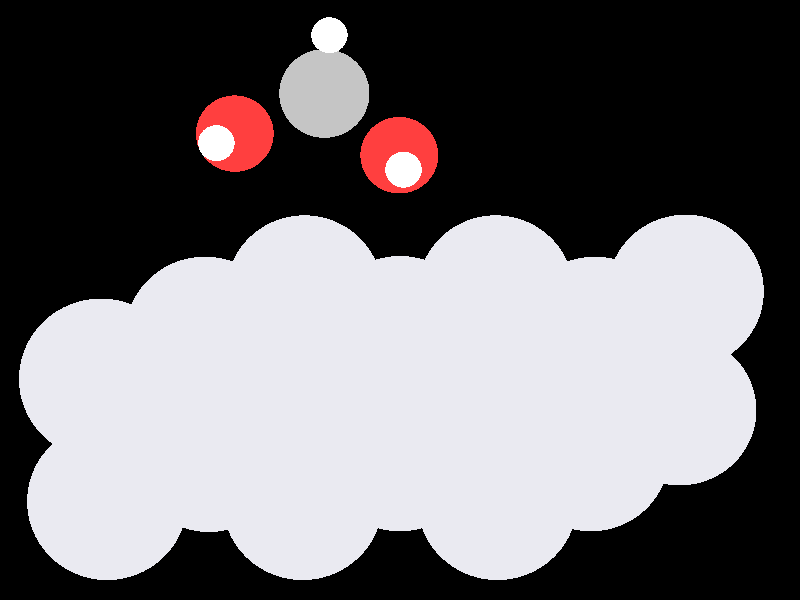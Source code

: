 #include "colors.inc"
#include "finish.inc"

global_settings {assumed_gamma 1 max_trace_level 6}
background {color White transmit 1.0}
camera {perspective
  right -11.34*x up 8.66*y
  direction 100.00*z
  location <0,0,100.00> look_at <0,0,0>}


light_source {<  2.00,   3.00,  40.00> color White
  area_light <0.70, 0, 0>, <0, 0.70, 0>, 3, 3
  adaptive 1 jitter}
// no fog
#declare simple = finish {phong 0.7}
#declare pale = finish {ambient 0.5 diffuse 0.85 roughness 0.001 specular 0.200 }
#declare intermediate = finish {ambient 0.3 diffuse 0.6 specular 0.1 roughness 0.04}
#declare vmd = finish {ambient 0.0 diffuse 0.65 phong 0.1 phong_size 40.0 specular 0.5 }
#declare jmol = finish {ambient 0.2 diffuse 0.6 specular 1 roughness 0.001 metallic}
#declare ase2 = finish {ambient 0.05 brilliance 3 diffuse 0.6 metallic specular 0.7 roughness 0.04 reflection 0.15}
#declare ase3 = finish {ambient 0.15 brilliance 2 diffuse 0.6 metallic specular 1.0 roughness 0.001 reflection 0.0}
#declare glass = finish {ambient 0.05 diffuse 0.3 specular 1.0 roughness 0.001}
#declare glass2 = finish {ambient 0.01 diffuse 0.3 specular 1.0 reflection 0.25 roughness 0.001}
#declare Rcell = 0.050;
#declare Rbond = 0.100;

#macro atom(LOC, R, COL, TRANS, FIN)
  sphere{LOC, R texture{pigment{color COL transmit TRANS} finish{FIN}}}
#end
#macro constrain(LOC, R, COL, TRANS FIN)
union{torus{R, Rcell rotate 45*z texture{pigment{color COL transmit TRANS} finish{FIN}}}
     torus{R, Rcell rotate -45*z texture{pigment{color COL transmit TRANS} finish{FIN}}}
     translate LOC}
#end

// no cell vertices
atom(< -4.24,  -2.97,  -2.19>, 1.16, rgb <0.82, 0.82, 0.88>, 0.0, ase3) // #0
atom(< -1.41,  -2.97,  -2.19>, 1.16, rgb <0.82, 0.82, 0.88>, 0.0, ase3) // #1
atom(<  1.41,  -2.97,  -2.19>, 1.16, rgb <0.82, 0.82, 0.88>, 0.0, ase3) // #2
atom(< -2.83,  -2.34,  -4.56>, 1.16, rgb <0.82, 0.82, 0.88>, 0.0, ase3) // #3
atom(<  0.00,  -2.33,  -4.55>, 1.16, rgb <0.82, 0.82, 0.88>, 0.0, ase3) // #4
atom(<  2.83,  -2.33,  -4.55>, 1.16, rgb <0.82, 0.82, 0.88>, 0.0, ase3) // #5
atom(< -1.41,  -1.71,  -6.92>, 1.16, rgb <0.82, 0.82, 0.88>, 0.0, ase3) // #6
atom(<  1.41,  -1.70,  -6.92>, 1.16, rgb <0.82, 0.82, 0.88>, 0.0, ase3) // #7
atom(<  4.24,  -1.70,  -6.92>, 1.16, rgb <0.82, 0.82, 0.88>, 0.0, ase3) // #8
atom(< -4.24,  -1.14,  -0.01>, 1.16, rgb <0.82, 0.82, 0.88>, 0.0, ase3) // #9
atom(< -1.42,  -1.15,   0.00>, 1.16, rgb <0.82, 0.82, 0.88>, 0.0, ase3) // #10
atom(<  1.42,  -1.15,  -0.00>, 1.16, rgb <0.82, 0.82, 0.88>, 0.0, ase3) // #11
atom(< -2.83,  -0.52,  -2.38>, 1.16, rgb <0.82, 0.82, 0.88>, 0.0, ase3) // #12
atom(<  0.00,  -0.51,  -2.38>, 1.16, rgb <0.82, 0.82, 0.88>, 0.0, ase3) // #13
atom(<  2.83,  -0.52,  -2.38>, 1.16, rgb <0.82, 0.82, 0.88>, 0.0, ase3) // #14
atom(< -1.42,   0.12,  -4.75>, 1.16, rgb <0.82, 0.82, 0.88>, 0.0, ase3) // #15
atom(<  1.42,   0.12,  -4.75>, 1.16, rgb <0.82, 0.82, 0.88>, 0.0, ase3) // #16
atom(<  4.24,   0.13,  -4.74>, 1.16, rgb <0.82, 0.82, 0.88>, 0.0, ase3) // #17
atom(< -0.01,   2.12,  -1.46>, 0.56, rgb <1.00, 0.05, 0.05>, 0.0, ase3) // #18
atom(< -1.09,   3.03,  -1.67>, 0.65, rgb <0.56, 0.56, 0.56>, 0.0, ase3) // #19
atom(< -2.38,   2.44,  -1.61>, 0.56, rgb <1.00, 0.05, 0.05>, 0.0, ase3) // #20
atom(< -1.01,   3.86,  -0.96>, 0.26, rgb <1.00, 1.00, 1.00>, 0.0, ase3) // #21
atom(< -0.98,   3.38,  -2.69>, 0.26, rgb <1.00, 1.00, 1.00>, 0.0, ase3) // #22
atom(< -2.62,   2.28,  -0.68>, 0.26, rgb <1.00, 1.00, 1.00>, 0.0, ase3) // #23
atom(<  0.05,   1.89,  -0.52>, 0.26, rgb <1.00, 1.00, 1.00>, 0.0, ase3) // #24

// no constraints
